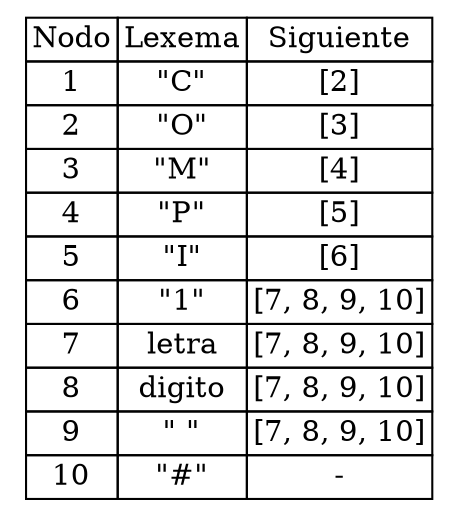 digraph followTable {
node [shape=plaintext];
table [label=<
<table border="0" cellborder="1" cellspacing="0">
<tr><td>Nodo</td><td>Lexema</td><td>Siguiente</td></tr>
<tr><td>1</td><td>"C"</td><td>[2]</td></tr>
<tr><td>2</td><td>"O"</td><td>[3]</td></tr>
<tr><td>3</td><td>"M"</td><td>[4]</td></tr>
<tr><td>4</td><td>"P"</td><td>[5]</td></tr>
<tr><td>5</td><td>"I"</td><td>[6]</td></tr>
<tr><td>6</td><td>"1"</td><td>[7, 8, 9, 10]</td></tr>
<tr><td>7</td><td>letra</td><td>[7, 8, 9, 10]</td></tr>
<tr><td>8</td><td>digito</td><td>[7, 8, 9, 10]</td></tr>
<tr><td>9</td><td>" "</td><td>[7, 8, 9, 10]</td></tr>
<tr><td>10</td><td>"#"</td><td>-</td></tr>
</table>
>]
;}